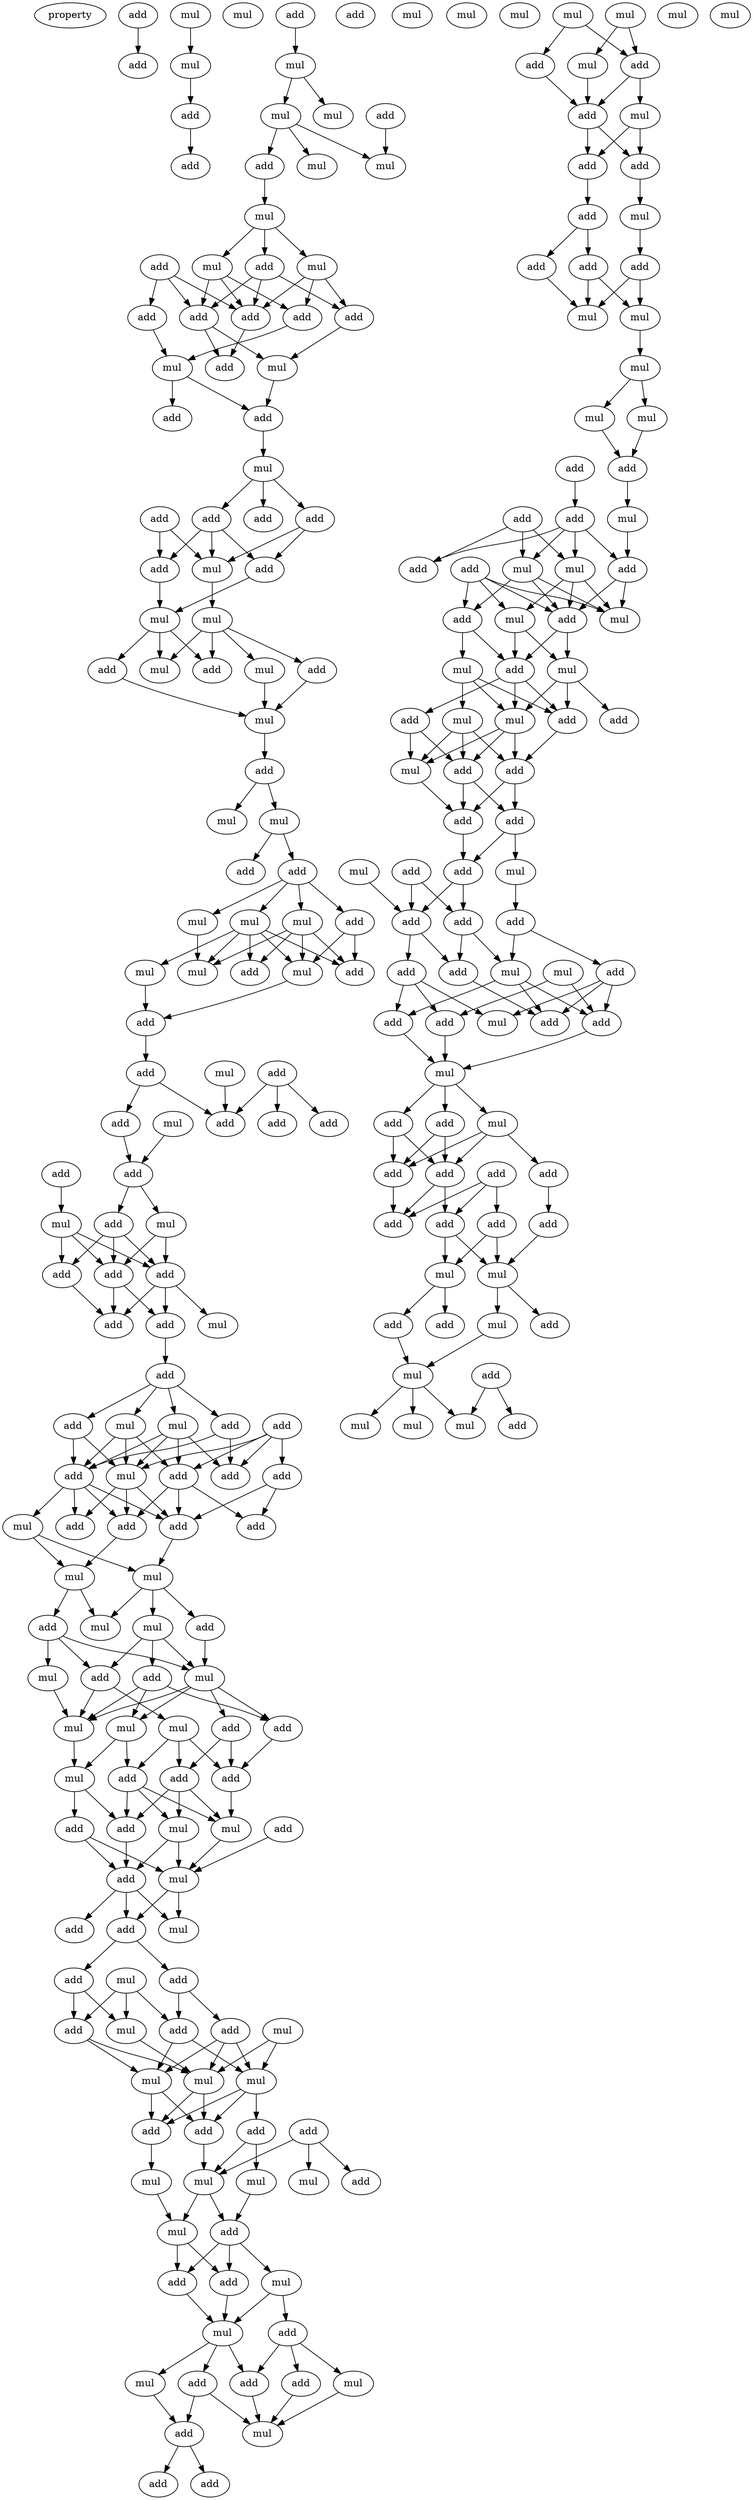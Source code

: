 digraph {
    node [fontcolor=black]
    property [mul=2,lf=2.0]
    0 [ label = add ];
    1 [ label = mul ];
    2 [ label = add ];
    3 [ label = mul ];
    4 [ label = add ];
    5 [ label = mul ];
    6 [ label = add ];
    7 [ label = add ];
    8 [ label = mul ];
    9 [ label = add ];
    10 [ label = mul ];
    11 [ label = add ];
    12 [ label = mul ];
    13 [ label = mul ];
    14 [ label = mul ];
    15 [ label = add ];
    16 [ label = mul ];
    17 [ label = add ];
    18 [ label = mul ];
    19 [ label = mul ];
    20 [ label = add ];
    21 [ label = add ];
    22 [ label = add ];
    23 [ label = add ];
    24 [ label = add ];
    25 [ label = add ];
    26 [ label = add ];
    27 [ label = mul ];
    28 [ label = mul ];
    29 [ label = add ];
    30 [ label = add ];
    31 [ label = mul ];
    32 [ label = add ];
    33 [ label = add ];
    34 [ label = mul ];
    35 [ label = add ];
    36 [ label = add ];
    37 [ label = add ];
    38 [ label = mul ];
    39 [ label = add ];
    40 [ label = mul ];
    41 [ label = mul ];
    42 [ label = add ];
    43 [ label = add ];
    44 [ label = mul ];
    45 [ label = mul ];
    46 [ label = add ];
    47 [ label = mul ];
    48 [ label = mul ];
    49 [ label = add ];
    50 [ label = mul ];
    51 [ label = mul ];
    52 [ label = add ];
    53 [ label = add ];
    54 [ label = mul ];
    55 [ label = mul ];
    56 [ label = add ];
    57 [ label = mul ];
    58 [ label = mul ];
    59 [ label = mul ];
    60 [ label = add ];
    61 [ label = mul ];
    62 [ label = add ];
    63 [ label = add ];
    64 [ label = add ];
    65 [ label = add ];
    66 [ label = mul ];
    67 [ label = mul ];
    68 [ label = add ];
    69 [ label = add ];
    70 [ label = add ];
    71 [ label = add ];
    72 [ label = add ];
    73 [ label = add ];
    74 [ label = add ];
    75 [ label = mul ];
    76 [ label = mul ];
    77 [ label = add ];
    78 [ label = add ];
    79 [ label = add ];
    80 [ label = add ];
    81 [ label = mul ];
    82 [ label = add ];
    83 [ label = add ];
    84 [ label = add ];
    85 [ label = add ];
    86 [ label = add ];
    87 [ label = mul ];
    88 [ label = mul ];
    89 [ label = add ];
    90 [ label = add ];
    91 [ label = add ];
    92 [ label = mul ];
    93 [ label = add ];
    94 [ label = add ];
    95 [ label = mul ];
    96 [ label = add ];
    97 [ label = add ];
    98 [ label = add ];
    99 [ label = mul ];
    100 [ label = mul ];
    101 [ label = add ];
    102 [ label = mul ];
    103 [ label = add ];
    104 [ label = mul ];
    105 [ label = add ];
    106 [ label = add ];
    107 [ label = mul ];
    108 [ label = mul ];
    109 [ label = mul ];
    110 [ label = add ];
    111 [ label = mul ];
    112 [ label = add ];
    113 [ label = mul ];
    114 [ label = add ];
    115 [ label = add ];
    116 [ label = add ];
    117 [ label = mul ];
    118 [ label = add ];
    119 [ label = mul ];
    120 [ label = add ];
    121 [ label = mul ];
    122 [ label = add ];
    123 [ label = add ];
    124 [ label = mul ];
    125 [ label = add ];
    126 [ label = add ];
    127 [ label = mul ];
    128 [ label = add ];
    129 [ label = mul ];
    130 [ label = add ];
    131 [ label = add ];
    132 [ label = mul ];
    133 [ label = add ];
    134 [ label = add ];
    135 [ label = mul ];
    136 [ label = mul ];
    137 [ label = mul ];
    138 [ label = mul ];
    139 [ label = add ];
    140 [ label = add ];
    141 [ label = add ];
    142 [ label = add ];
    143 [ label = mul ];
    144 [ label = add ];
    145 [ label = mul ];
    146 [ label = mul ];
    147 [ label = mul ];
    148 [ label = mul ];
    149 [ label = add ];
    150 [ label = add ];
    151 [ label = add ];
    152 [ label = mul ];
    153 [ label = mul ];
    154 [ label = add ];
    155 [ label = add ];
    156 [ label = mul ];
    157 [ label = add ];
    158 [ label = mul ];
    159 [ label = add ];
    160 [ label = mul ];
    161 [ label = add ];
    162 [ label = add ];
    163 [ label = mul ];
    164 [ label = add ];
    165 [ label = mul ];
    166 [ label = mul ];
    167 [ label = add ];
    168 [ label = mul ];
    169 [ label = mul ];
    170 [ label = add ];
    171 [ label = mul ];
    172 [ label = add ];
    173 [ label = mul ];
    174 [ label = add ];
    175 [ label = add ];
    176 [ label = add ];
    177 [ label = mul ];
    178 [ label = add ];
    179 [ label = add ];
    180 [ label = add ];
    181 [ label = mul ];
    182 [ label = mul ];
    183 [ label = mul ];
    184 [ label = mul ];
    185 [ label = mul ];
    186 [ label = add ];
    187 [ label = add ];
    188 [ label = mul ];
    189 [ label = add ];
    190 [ label = add ];
    191 [ label = add ];
    192 [ label = add ];
    193 [ label = mul ];
    194 [ label = mul ];
    195 [ label = add ];
    196 [ label = mul ];
    197 [ label = add ];
    198 [ label = mul ];
    199 [ label = add ];
    200 [ label = mul ];
    201 [ label = add ];
    202 [ label = mul ];
    203 [ label = add ];
    204 [ label = add ];
    205 [ label = mul ];
    206 [ label = mul ];
    207 [ label = add ];
    208 [ label = add ];
    209 [ label = add ];
    210 [ label = mul ];
    211 [ label = add ];
    212 [ label = add ];
    213 [ label = add ];
    214 [ label = add ];
    215 [ label = mul ];
    216 [ label = mul ];
    217 [ label = add ];
    218 [ label = add ];
    219 [ label = add ];
    220 [ label = add ];
    221 [ label = add ];
    222 [ label = mul ];
    223 [ label = add ];
    224 [ label = mul ];
    225 [ label = add ];
    226 [ label = add ];
    227 [ label = add ];
    228 [ label = add ];
    229 [ label = mul ];
    230 [ label = mul ];
    231 [ label = mul ];
    232 [ label = add ];
    233 [ label = add ];
    234 [ label = add ];
    235 [ label = add ];
    236 [ label = add ];
    237 [ label = add ];
    238 [ label = add ];
    239 [ label = add ];
    240 [ label = add ];
    241 [ label = add ];
    242 [ label = mul ];
    243 [ label = mul ];
    244 [ label = add ];
    245 [ label = mul ];
    246 [ label = add ];
    247 [ label = add ];
    248 [ label = mul ];
    249 [ label = add ];
    250 [ label = add ];
    251 [ label = mul ];
    252 [ label = mul ];
    253 [ label = mul ];
    0 -> 2 [ name = 0 ];
    1 -> 3 [ name = 1 ];
    3 -> 4 [ name = 2 ];
    4 -> 6 [ name = 3 ];
    7 -> 8 [ name = 4 ];
    8 -> 10 [ name = 5 ];
    8 -> 12 [ name = 6 ];
    11 -> 14 [ name = 7 ];
    12 -> 13 [ name = 8 ];
    12 -> 14 [ name = 9 ];
    12 -> 15 [ name = 10 ];
    15 -> 16 [ name = 11 ];
    16 -> 18 [ name = 12 ];
    16 -> 19 [ name = 13 ];
    16 -> 20 [ name = 14 ];
    17 -> 21 [ name = 15 ];
    17 -> 22 [ name = 16 ];
    17 -> 23 [ name = 17 ];
    18 -> 21 [ name = 18 ];
    18 -> 23 [ name = 19 ];
    18 -> 24 [ name = 20 ];
    19 -> 21 [ name = 21 ];
    19 -> 24 [ name = 22 ];
    19 -> 25 [ name = 23 ];
    20 -> 21 [ name = 24 ];
    20 -> 23 [ name = 25 ];
    20 -> 25 [ name = 26 ];
    21 -> 26 [ name = 27 ];
    22 -> 27 [ name = 28 ];
    23 -> 26 [ name = 29 ];
    23 -> 28 [ name = 30 ];
    24 -> 27 [ name = 31 ];
    25 -> 28 [ name = 32 ];
    27 -> 29 [ name = 33 ];
    27 -> 30 [ name = 34 ];
    28 -> 29 [ name = 35 ];
    29 -> 31 [ name = 36 ];
    31 -> 33 [ name = 37 ];
    31 -> 35 [ name = 38 ];
    31 -> 36 [ name = 39 ];
    32 -> 37 [ name = 40 ];
    32 -> 38 [ name = 41 ];
    33 -> 38 [ name = 42 ];
    33 -> 39 [ name = 43 ];
    35 -> 37 [ name = 44 ];
    35 -> 38 [ name = 45 ];
    35 -> 39 [ name = 46 ];
    37 -> 41 [ name = 47 ];
    38 -> 40 [ name = 48 ];
    39 -> 41 [ name = 49 ];
    40 -> 42 [ name = 50 ];
    40 -> 44 [ name = 51 ];
    40 -> 45 [ name = 52 ];
    40 -> 46 [ name = 53 ];
    41 -> 43 [ name = 54 ];
    41 -> 45 [ name = 55 ];
    41 -> 46 [ name = 56 ];
    42 -> 47 [ name = 57 ];
    43 -> 47 [ name = 58 ];
    44 -> 47 [ name = 59 ];
    47 -> 49 [ name = 60 ];
    49 -> 50 [ name = 61 ];
    49 -> 51 [ name = 62 ];
    51 -> 52 [ name = 63 ];
    51 -> 53 [ name = 64 ];
    53 -> 54 [ name = 65 ];
    53 -> 55 [ name = 66 ];
    53 -> 56 [ name = 67 ];
    53 -> 57 [ name = 68 ];
    54 -> 58 [ name = 69 ];
    54 -> 59 [ name = 70 ];
    54 -> 60 [ name = 71 ];
    54 -> 62 [ name = 72 ];
    55 -> 58 [ name = 73 ];
    55 -> 59 [ name = 74 ];
    55 -> 60 [ name = 75 ];
    55 -> 61 [ name = 76 ];
    55 -> 62 [ name = 77 ];
    56 -> 59 [ name = 78 ];
    56 -> 60 [ name = 79 ];
    57 -> 58 [ name = 80 ];
    59 -> 63 [ name = 81 ];
    61 -> 63 [ name = 82 ];
    63 -> 65 [ name = 83 ];
    64 -> 69 [ name = 84 ];
    64 -> 70 [ name = 85 ];
    64 -> 71 [ name = 86 ];
    65 -> 68 [ name = 87 ];
    65 -> 70 [ name = 88 ];
    66 -> 70 [ name = 89 ];
    67 -> 72 [ name = 90 ];
    68 -> 72 [ name = 91 ];
    72 -> 74 [ name = 92 ];
    72 -> 76 [ name = 93 ];
    73 -> 75 [ name = 94 ];
    74 -> 77 [ name = 95 ];
    74 -> 78 [ name = 96 ];
    74 -> 79 [ name = 97 ];
    75 -> 77 [ name = 98 ];
    75 -> 78 [ name = 99 ];
    75 -> 79 [ name = 100 ];
    76 -> 78 [ name = 101 ];
    76 -> 79 [ name = 102 ];
    77 -> 80 [ name = 103 ];
    78 -> 80 [ name = 104 ];
    78 -> 82 [ name = 105 ];
    79 -> 80 [ name = 106 ];
    79 -> 81 [ name = 107 ];
    79 -> 82 [ name = 108 ];
    82 -> 83 [ name = 109 ];
    83 -> 84 [ name = 110 ];
    83 -> 85 [ name = 111 ];
    83 -> 87 [ name = 112 ];
    83 -> 88 [ name = 113 ];
    84 -> 89 [ name = 114 ];
    84 -> 92 [ name = 115 ];
    85 -> 89 [ name = 116 ];
    85 -> 90 [ name = 117 ];
    86 -> 90 [ name = 118 ];
    86 -> 91 [ name = 119 ];
    86 -> 92 [ name = 120 ];
    86 -> 93 [ name = 121 ];
    87 -> 89 [ name = 122 ];
    87 -> 90 [ name = 123 ];
    87 -> 91 [ name = 124 ];
    87 -> 92 [ name = 125 ];
    88 -> 89 [ name = 126 ];
    88 -> 91 [ name = 127 ];
    88 -> 92 [ name = 128 ];
    89 -> 94 [ name = 129 ];
    89 -> 95 [ name = 130 ];
    89 -> 96 [ name = 131 ];
    89 -> 97 [ name = 132 ];
    91 -> 94 [ name = 133 ];
    91 -> 96 [ name = 134 ];
    91 -> 98 [ name = 135 ];
    92 -> 94 [ name = 136 ];
    92 -> 96 [ name = 137 ];
    92 -> 97 [ name = 138 ];
    93 -> 94 [ name = 139 ];
    93 -> 98 [ name = 140 ];
    94 -> 99 [ name = 141 ];
    95 -> 99 [ name = 142 ];
    95 -> 100 [ name = 143 ];
    96 -> 100 [ name = 144 ];
    99 -> 102 [ name = 145 ];
    99 -> 103 [ name = 146 ];
    99 -> 104 [ name = 147 ];
    100 -> 101 [ name = 148 ];
    100 -> 102 [ name = 149 ];
    101 -> 106 [ name = 150 ];
    101 -> 107 [ name = 151 ];
    101 -> 108 [ name = 152 ];
    103 -> 107 [ name = 153 ];
    104 -> 105 [ name = 154 ];
    104 -> 106 [ name = 155 ];
    104 -> 107 [ name = 156 ];
    105 -> 109 [ name = 157 ];
    105 -> 111 [ name = 158 ];
    105 -> 112 [ name = 159 ];
    106 -> 109 [ name = 160 ];
    106 -> 113 [ name = 161 ];
    107 -> 109 [ name = 162 ];
    107 -> 110 [ name = 163 ];
    107 -> 111 [ name = 164 ];
    107 -> 112 [ name = 165 ];
    108 -> 109 [ name = 166 ];
    109 -> 117 [ name = 167 ];
    110 -> 115 [ name = 168 ];
    110 -> 116 [ name = 169 ];
    111 -> 114 [ name = 170 ];
    111 -> 117 [ name = 171 ];
    112 -> 116 [ name = 172 ];
    113 -> 114 [ name = 173 ];
    113 -> 115 [ name = 174 ];
    113 -> 116 [ name = 175 ];
    114 -> 119 [ name = 176 ];
    114 -> 121 [ name = 177 ];
    114 -> 122 [ name = 178 ];
    115 -> 119 [ name = 179 ];
    115 -> 121 [ name = 180 ];
    115 -> 122 [ name = 181 ];
    116 -> 119 [ name = 182 ];
    117 -> 120 [ name = 183 ];
    117 -> 122 [ name = 184 ];
    118 -> 124 [ name = 185 ];
    119 -> 124 [ name = 186 ];
    120 -> 123 [ name = 187 ];
    120 -> 124 [ name = 188 ];
    121 -> 123 [ name = 189 ];
    121 -> 124 [ name = 190 ];
    122 -> 123 [ name = 191 ];
    123 -> 125 [ name = 192 ];
    123 -> 126 [ name = 193 ];
    123 -> 127 [ name = 194 ];
    124 -> 125 [ name = 195 ];
    124 -> 127 [ name = 196 ];
    125 -> 128 [ name = 197 ];
    125 -> 130 [ name = 198 ];
    128 -> 133 [ name = 199 ];
    128 -> 134 [ name = 200 ];
    129 -> 131 [ name = 201 ];
    129 -> 132 [ name = 202 ];
    129 -> 133 [ name = 203 ];
    130 -> 131 [ name = 204 ];
    130 -> 132 [ name = 205 ];
    131 -> 137 [ name = 206 ];
    131 -> 138 [ name = 207 ];
    132 -> 137 [ name = 208 ];
    133 -> 136 [ name = 209 ];
    133 -> 138 [ name = 210 ];
    134 -> 136 [ name = 211 ];
    134 -> 137 [ name = 212 ];
    134 -> 138 [ name = 213 ];
    135 -> 136 [ name = 214 ];
    135 -> 137 [ name = 215 ];
    136 -> 139 [ name = 216 ];
    136 -> 140 [ name = 217 ];
    136 -> 141 [ name = 218 ];
    137 -> 139 [ name = 219 ];
    137 -> 141 [ name = 220 ];
    138 -> 139 [ name = 221 ];
    138 -> 141 [ name = 222 ];
    139 -> 143 [ name = 223 ];
    140 -> 145 [ name = 224 ];
    140 -> 147 [ name = 225 ];
    141 -> 147 [ name = 226 ];
    142 -> 144 [ name = 227 ];
    142 -> 146 [ name = 228 ];
    142 -> 147 [ name = 229 ];
    143 -> 148 [ name = 230 ];
    145 -> 149 [ name = 231 ];
    147 -> 148 [ name = 232 ];
    147 -> 149 [ name = 233 ];
    148 -> 150 [ name = 234 ];
    148 -> 151 [ name = 235 ];
    149 -> 150 [ name = 236 ];
    149 -> 151 [ name = 237 ];
    149 -> 152 [ name = 238 ];
    150 -> 153 [ name = 239 ];
    151 -> 153 [ name = 240 ];
    152 -> 153 [ name = 241 ];
    152 -> 154 [ name = 242 ];
    153 -> 157 [ name = 243 ];
    153 -> 158 [ name = 244 ];
    153 -> 159 [ name = 245 ];
    154 -> 155 [ name = 246 ];
    154 -> 156 [ name = 247 ];
    154 -> 157 [ name = 248 ];
    155 -> 160 [ name = 249 ];
    156 -> 160 [ name = 250 ];
    157 -> 160 [ name = 251 ];
    158 -> 161 [ name = 252 ];
    159 -> 160 [ name = 253 ];
    159 -> 161 [ name = 254 ];
    161 -> 162 [ name = 255 ];
    161 -> 164 [ name = 256 ];
    165 -> 167 [ name = 257 ];
    165 -> 170 [ name = 258 ];
    166 -> 168 [ name = 259 ];
    166 -> 170 [ name = 260 ];
    167 -> 172 [ name = 261 ];
    168 -> 172 [ name = 262 ];
    170 -> 172 [ name = 263 ];
    170 -> 173 [ name = 264 ];
    172 -> 174 [ name = 265 ];
    172 -> 175 [ name = 266 ];
    173 -> 174 [ name = 267 ];
    173 -> 175 [ name = 268 ];
    174 -> 177 [ name = 269 ];
    175 -> 176 [ name = 270 ];
    176 -> 178 [ name = 271 ];
    176 -> 179 [ name = 272 ];
    177 -> 180 [ name = 273 ];
    178 -> 181 [ name = 274 ];
    179 -> 181 [ name = 275 ];
    179 -> 182 [ name = 276 ];
    180 -> 181 [ name = 277 ];
    180 -> 182 [ name = 278 ];
    182 -> 183 [ name = 279 ];
    183 -> 184 [ name = 280 ];
    183 -> 185 [ name = 281 ];
    184 -> 187 [ name = 282 ];
    185 -> 187 [ name = 283 ];
    186 -> 190 [ name = 284 ];
    187 -> 188 [ name = 285 ];
    188 -> 192 [ name = 286 ];
    189 -> 191 [ name = 287 ];
    189 -> 193 [ name = 288 ];
    189 -> 194 [ name = 289 ];
    190 -> 191 [ name = 290 ];
    190 -> 192 [ name = 291 ];
    190 -> 193 [ name = 292 ];
    190 -> 194 [ name = 293 ];
    192 -> 198 [ name = 294 ];
    192 -> 199 [ name = 295 ];
    193 -> 196 [ name = 296 ];
    193 -> 198 [ name = 297 ];
    193 -> 199 [ name = 298 ];
    194 -> 197 [ name = 299 ];
    194 -> 198 [ name = 300 ];
    194 -> 199 [ name = 301 ];
    195 -> 196 [ name = 302 ];
    195 -> 197 [ name = 303 ];
    195 -> 198 [ name = 304 ];
    195 -> 199 [ name = 305 ];
    196 -> 200 [ name = 306 ];
    196 -> 201 [ name = 307 ];
    197 -> 201 [ name = 308 ];
    197 -> 202 [ name = 309 ];
    199 -> 200 [ name = 310 ];
    199 -> 201 [ name = 311 ];
    200 -> 203 [ name = 312 ];
    200 -> 204 [ name = 313 ];
    200 -> 205 [ name = 314 ];
    201 -> 204 [ name = 315 ];
    201 -> 205 [ name = 316 ];
    201 -> 207 [ name = 317 ];
    202 -> 204 [ name = 318 ];
    202 -> 205 [ name = 319 ];
    202 -> 206 [ name = 320 ];
    204 -> 209 [ name = 321 ];
    205 -> 208 [ name = 322 ];
    205 -> 209 [ name = 323 ];
    205 -> 210 [ name = 324 ];
    206 -> 208 [ name = 325 ];
    206 -> 209 [ name = 326 ];
    206 -> 210 [ name = 327 ];
    207 -> 208 [ name = 328 ];
    207 -> 210 [ name = 329 ];
    208 -> 211 [ name = 330 ];
    208 -> 212 [ name = 331 ];
    209 -> 211 [ name = 332 ];
    209 -> 212 [ name = 333 ];
    210 -> 212 [ name = 334 ];
    211 -> 213 [ name = 335 ];
    211 -> 215 [ name = 336 ];
    212 -> 213 [ name = 337 ];
    213 -> 218 [ name = 338 ];
    213 -> 219 [ name = 339 ];
    214 -> 218 [ name = 340 ];
    214 -> 219 [ name = 341 ];
    215 -> 217 [ name = 342 ];
    216 -> 218 [ name = 343 ];
    217 -> 223 [ name = 344 ];
    217 -> 224 [ name = 345 ];
    218 -> 220 [ name = 346 ];
    218 -> 221 [ name = 347 ];
    219 -> 220 [ name = 348 ];
    219 -> 224 [ name = 349 ];
    220 -> 226 [ name = 350 ];
    221 -> 227 [ name = 351 ];
    221 -> 228 [ name = 352 ];
    221 -> 229 [ name = 353 ];
    222 -> 225 [ name = 354 ];
    222 -> 228 [ name = 355 ];
    223 -> 225 [ name = 356 ];
    223 -> 226 [ name = 357 ];
    223 -> 229 [ name = 358 ];
    224 -> 225 [ name = 359 ];
    224 -> 226 [ name = 360 ];
    224 -> 227 [ name = 361 ];
    225 -> 230 [ name = 362 ];
    227 -> 230 [ name = 363 ];
    228 -> 230 [ name = 364 ];
    230 -> 231 [ name = 365 ];
    230 -> 232 [ name = 366 ];
    230 -> 233 [ name = 367 ];
    231 -> 234 [ name = 368 ];
    231 -> 235 [ name = 369 ];
    231 -> 237 [ name = 370 ];
    232 -> 234 [ name = 371 ];
    232 -> 235 [ name = 372 ];
    233 -> 234 [ name = 373 ];
    233 -> 235 [ name = 374 ];
    234 -> 239 [ name = 375 ];
    234 -> 241 [ name = 376 ];
    235 -> 239 [ name = 377 ];
    236 -> 239 [ name = 378 ];
    236 -> 240 [ name = 379 ];
    236 -> 241 [ name = 380 ];
    237 -> 238 [ name = 381 ];
    238 -> 242 [ name = 382 ];
    240 -> 242 [ name = 383 ];
    240 -> 243 [ name = 384 ];
    241 -> 242 [ name = 385 ];
    241 -> 243 [ name = 386 ];
    242 -> 245 [ name = 387 ];
    242 -> 247 [ name = 388 ];
    243 -> 244 [ name = 389 ];
    243 -> 246 [ name = 390 ];
    244 -> 248 [ name = 391 ];
    245 -> 248 [ name = 392 ];
    248 -> 251 [ name = 393 ];
    248 -> 252 [ name = 394 ];
    248 -> 253 [ name = 395 ];
    249 -> 250 [ name = 396 ];
    249 -> 253 [ name = 397 ];
}
